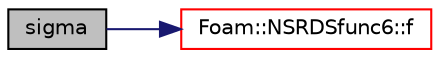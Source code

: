 digraph "sigma"
{
  bgcolor="transparent";
  edge [fontname="Helvetica",fontsize="10",labelfontname="Helvetica",labelfontsize="10"];
  node [fontname="Helvetica",fontsize="10",shape=record];
  rankdir="LR";
  Node1 [label="sigma",height=0.2,width=0.4,color="black", fillcolor="grey75", style="filled", fontcolor="black"];
  Node1 -> Node2 [color="midnightblue",fontsize="10",style="solid",fontname="Helvetica"];
  Node2 [label="Foam::NSRDSfunc6::f",height=0.2,width=0.4,color="red",URL="$a01714.html#a4ab62338f8530b8dc7efbf7c744c4d53",tooltip="Evaluate the function and return the result. "];
}
